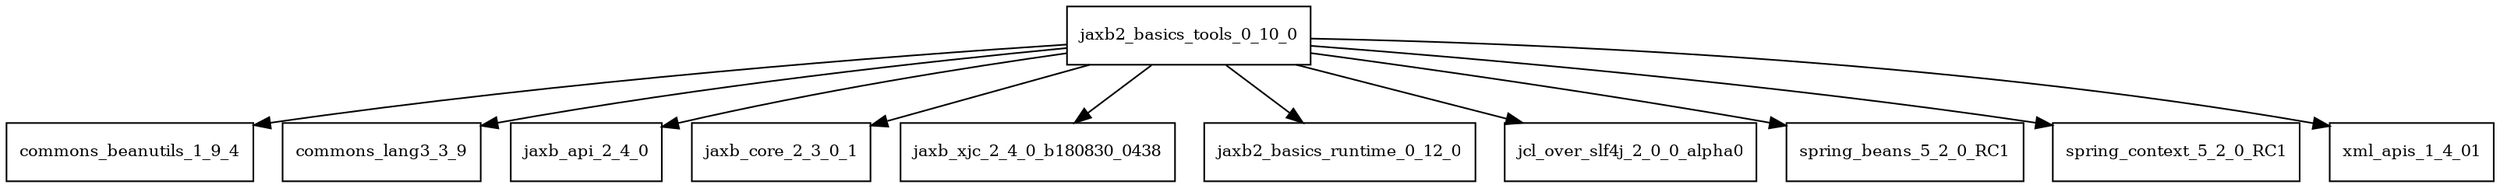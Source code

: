 digraph jaxb2_basics_tools_0_10_0_dependencies {
  node [shape = box, fontsize=10.0];
  jaxb2_basics_tools_0_10_0 -> commons_beanutils_1_9_4;
  jaxb2_basics_tools_0_10_0 -> commons_lang3_3_9;
  jaxb2_basics_tools_0_10_0 -> jaxb_api_2_4_0;
  jaxb2_basics_tools_0_10_0 -> jaxb_core_2_3_0_1;
  jaxb2_basics_tools_0_10_0 -> jaxb_xjc_2_4_0_b180830_0438;
  jaxb2_basics_tools_0_10_0 -> jaxb2_basics_runtime_0_12_0;
  jaxb2_basics_tools_0_10_0 -> jcl_over_slf4j_2_0_0_alpha0;
  jaxb2_basics_tools_0_10_0 -> spring_beans_5_2_0_RC1;
  jaxb2_basics_tools_0_10_0 -> spring_context_5_2_0_RC1;
  jaxb2_basics_tools_0_10_0 -> xml_apis_1_4_01;
}
